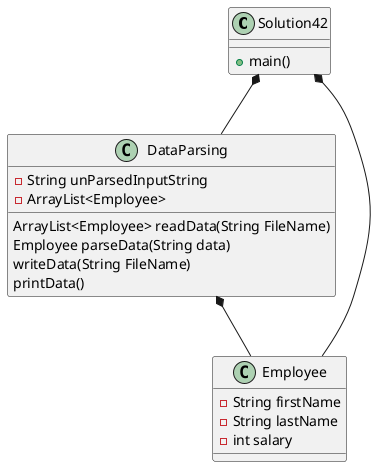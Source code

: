 @startuml
'https://plantuml.com/sequence-diagram
class Solution42{
    +main()
}
class DataParsing{
    -String unParsedInputString
    -ArrayList<Employee>

    ArrayList<Employee> readData(String FileName)
    Employee parseData(String data)
    writeData(String FileName)
    printData()
}

class Employee{
    -String firstName
    -String lastName
    -int salary
}
DataParsing *-- Employee
Solution42 *-- DataParsing
Solution42 *-- Employee
@enduml